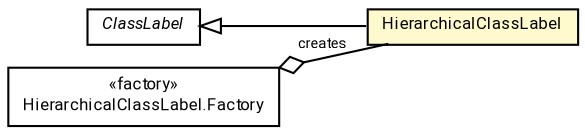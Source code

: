 #!/usr/local/bin/dot
#
# Class diagram 
# Generated by UMLGraph version R5_7_2-60-g0e99a6 (http://www.spinellis.gr/umlgraph/)
#

digraph G {
	graph [fontnames="svg"]
	edge [fontname="Roboto",fontsize=7,labelfontname="Roboto",labelfontsize=7,color="black"];
	node [fontname="Roboto",fontcolor="black",fontsize=8,shape=plaintext,margin=0,width=0,height=0];
	nodesep=0.15;
	ranksep=0.25;
	rankdir=LR;
	// de.lmu.ifi.dbs.elki.data.ClassLabel
	c5020296 [label=<<table title="de.lmu.ifi.dbs.elki.data.ClassLabel" border="0" cellborder="1" cellspacing="0" cellpadding="2" href="ClassLabel.html" target="_parent">
		<tr><td><table border="0" cellspacing="0" cellpadding="1">
		<tr><td align="center" balign="center"> <font face="Roboto"><i>ClassLabel</i></font> </td></tr>
		</table></td></tr>
		</table>>, URL="ClassLabel.html"];
	// de.lmu.ifi.dbs.elki.data.HierarchicalClassLabel
	c5020347 [label=<<table title="de.lmu.ifi.dbs.elki.data.HierarchicalClassLabel" border="0" cellborder="1" cellspacing="0" cellpadding="2" bgcolor="lemonChiffon" href="HierarchicalClassLabel.html" target="_parent">
		<tr><td><table border="0" cellspacing="0" cellpadding="1">
		<tr><td align="center" balign="center"> <font face="Roboto">HierarchicalClassLabel</font> </td></tr>
		</table></td></tr>
		</table>>, URL="HierarchicalClassLabel.html"];
	// de.lmu.ifi.dbs.elki.data.HierarchicalClassLabel.Factory
	c5020348 [label=<<table title="de.lmu.ifi.dbs.elki.data.HierarchicalClassLabel.Factory" border="0" cellborder="1" cellspacing="0" cellpadding="2" href="HierarchicalClassLabel.Factory.html" target="_parent">
		<tr><td><table border="0" cellspacing="0" cellpadding="1">
		<tr><td align="center" balign="center"> &#171;factory&#187; </td></tr>
		<tr><td align="center" balign="center"> <font face="Roboto">HierarchicalClassLabel.Factory</font> </td></tr>
		</table></td></tr>
		</table>>, URL="HierarchicalClassLabel.Factory.html"];
	// de.lmu.ifi.dbs.elki.data.HierarchicalClassLabel extends de.lmu.ifi.dbs.elki.data.ClassLabel
	c5020296 -> c5020347 [arrowtail=empty,dir=back,weight=10];
	// de.lmu.ifi.dbs.elki.data.HierarchicalClassLabel.Factory has de.lmu.ifi.dbs.elki.data.HierarchicalClassLabel
	c5020348 -> c5020347 [arrowhead=none,arrowtail=ediamond,dir=back,weight=4,label="creates"];
}

